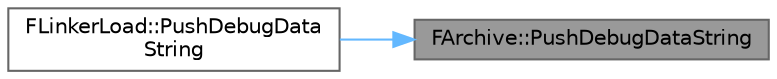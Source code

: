 digraph "FArchive::PushDebugDataString"
{
 // INTERACTIVE_SVG=YES
 // LATEX_PDF_SIZE
  bgcolor="transparent";
  edge [fontname=Helvetica,fontsize=10,labelfontname=Helvetica,labelfontsize=10];
  node [fontname=Helvetica,fontsize=10,shape=box,height=0.2,width=0.4];
  rankdir="RL";
  Node1 [id="Node000001",label="FArchive::PushDebugDataString",height=0.2,width=0.4,color="gray40", fillcolor="grey60", style="filled", fontcolor="black",tooltip="Debug stack storage if you want to add data to the archive for usage further down the serialization s..."];
  Node1 -> Node2 [id="edge1_Node000001_Node000002",dir="back",color="steelblue1",style="solid",tooltip=" "];
  Node2 [id="Node000002",label="FLinkerLoad::PushDebugData\lString",height=0.2,width=0.4,color="grey40", fillcolor="white", style="filled",URL="$d9/d6b/classFLinkerLoad.html#a2dc109b2260d67f0e1c8ce9e9c008b01",tooltip="Debug stack storage if you want to add data to the archive for usage further down the serialization s..."];
}
